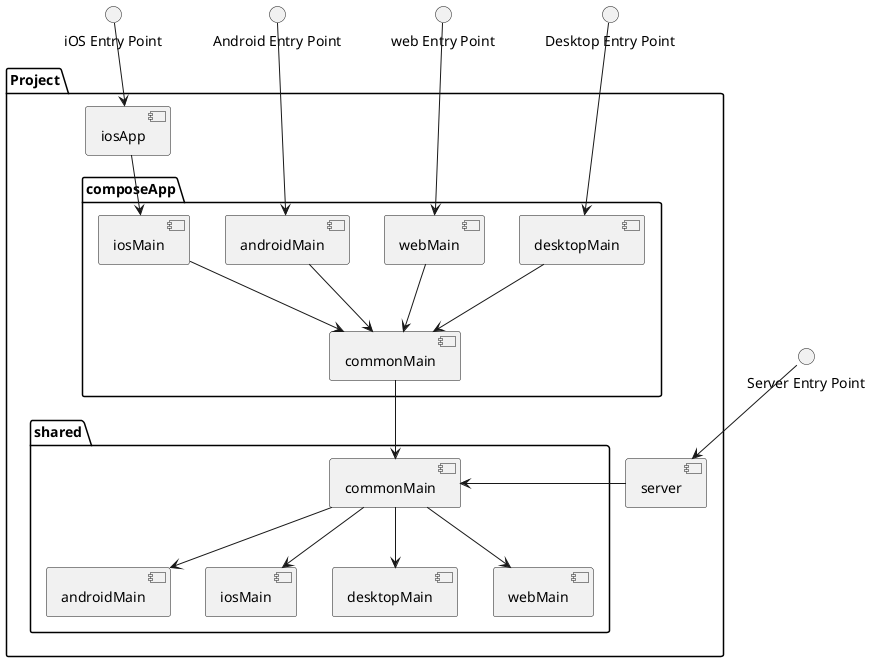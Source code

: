 @startuml

folder Project {
    folder composeApp {
        component androidMain as androidCompose
        component iosMain as iosCompose
        component commonMain as commonCompose
        component desktopMain as desktopCompose
        component webMain as webCompose
    }
    component iosApp
    folder shared {
        component androidMain
        component commonMain
        component iosMain
        component desktopMain
        component webMain
    }
    component server
}

"Android Entry Point" ---> androidCompose
"iOS Entry Point" --> iosApp
"web Entry Point" ---> webCompose
"Desktop Entry Point" ---> desktopCompose
"Server Entry Point" --> server

commonCompose --> commonMain

iosApp --> iosCompose

commonMain --> iosMain
commonMain --> androidMain
commonMain --> desktopMain
commonMain --> webMain

server -> commonMain

iosCompose --> commonCompose
androidCompose --> commonCompose
desktopCompose --> commonCompose
webCompose --> commonCompose

@enduml